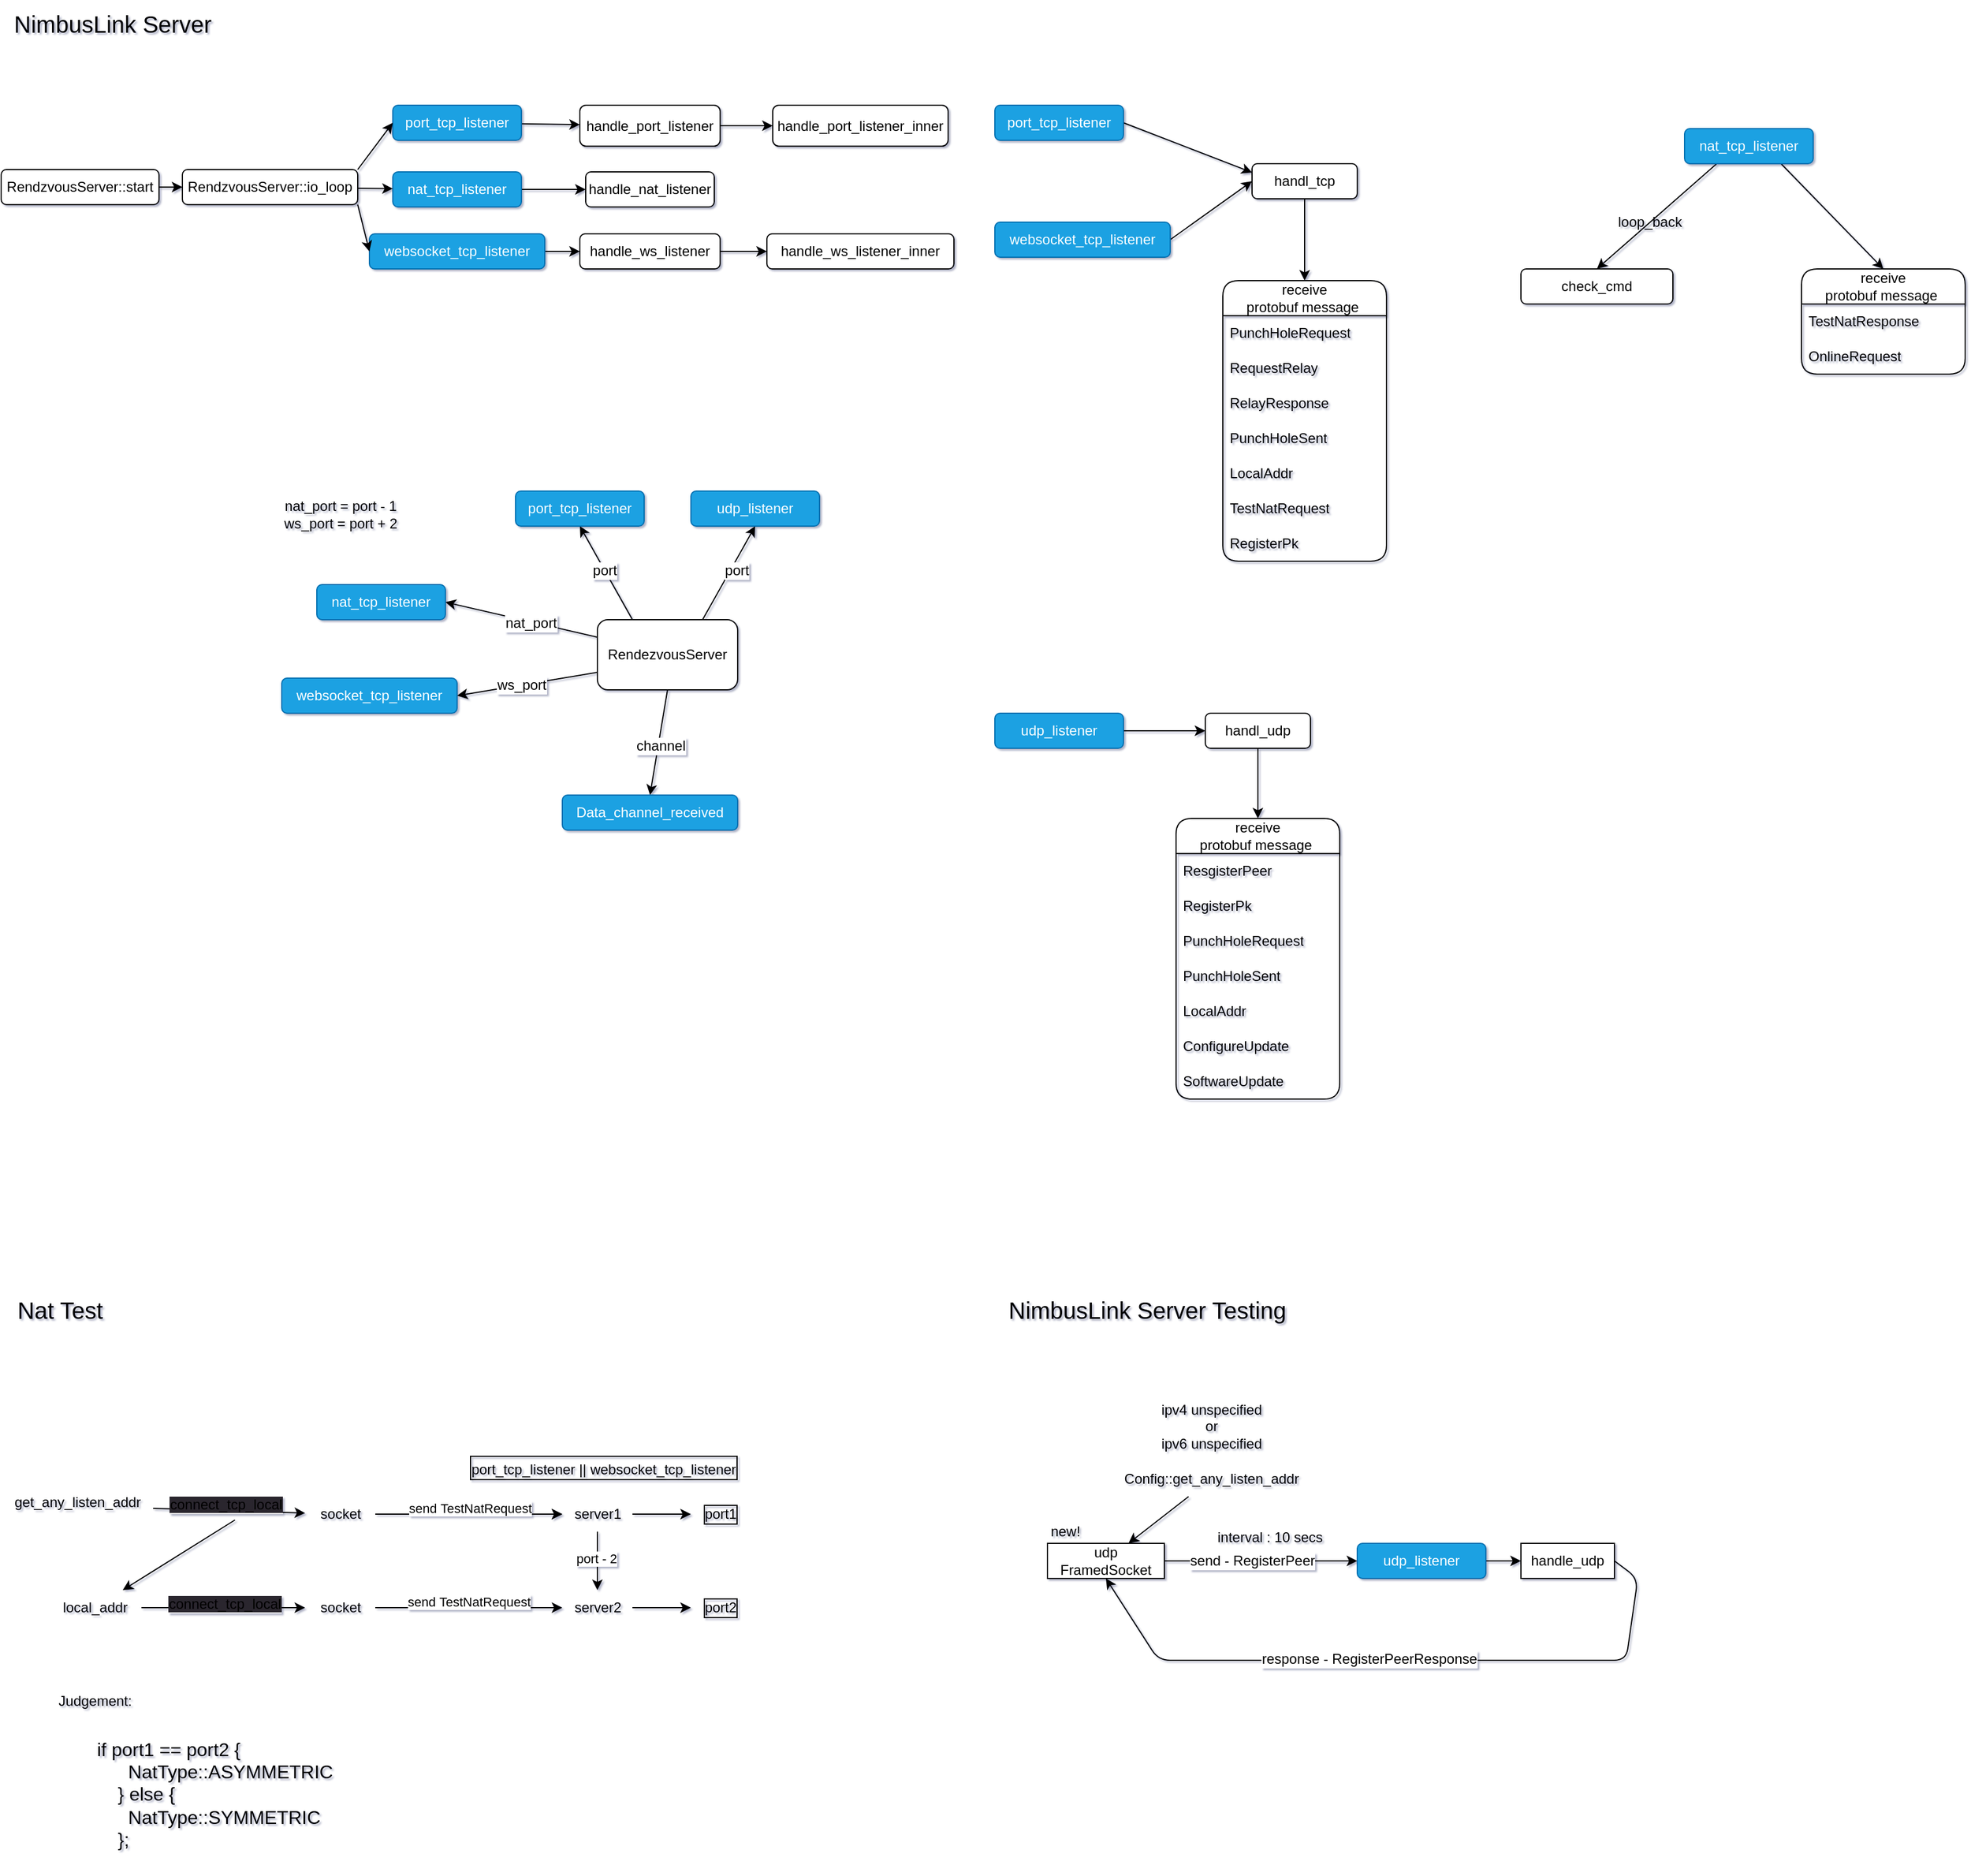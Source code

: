 <mxfile>
    <diagram id="CifqkpbgfaliPy87GQXu" name="Page-1">
        <mxGraphModel dx="943" dy="822" grid="1" gridSize="10" guides="1" tooltips="1" connect="1" arrows="1" fold="1" page="1" pageScale="1" pageWidth="850" pageHeight="1100" background="none" math="0" shadow="1">
            <root>
                <mxCell id="0"/>
                <mxCell id="1" parent="0"/>
                <mxCell id="72" style="edgeStyle=none;html=1;exitX=1;exitY=0.5;exitDx=0;exitDy=0;entryX=0;entryY=0.25;entryDx=0;entryDy=0;rounded=1;" parent="1" source="2" target="71" edge="1">
                    <mxGeometry relative="1" as="geometry"/>
                </mxCell>
                <mxCell id="2" value="port_tcp_listener" style="rounded=1;whiteSpace=wrap;html=1;fillColor=#1ba1e2;fontColor=#ffffff;strokeColor=#006EAF;" parent="1" vertex="1">
                    <mxGeometry x="850" y="90" width="110" height="30" as="geometry"/>
                </mxCell>
                <mxCell id="4" value="NimbusLink Server" style="text;html=1;align=center;verticalAlign=middle;resizable=0;points=[];autosize=1;strokeColor=none;fillColor=none;rounded=1;fontSize=20;" parent="1" vertex="1">
                    <mxGeometry width="190" height="40" as="geometry"/>
                </mxCell>
                <mxCell id="29" value="" style="edgeStyle=none;html=1;entryX=0.5;entryY=0;entryDx=0;entryDy=0;exitX=0.75;exitY=1;exitDx=0;exitDy=0;rounded=1;" parent="1" source="5" target="20" edge="1">
                    <mxGeometry relative="1" as="geometry">
                        <mxPoint x="1520" y="150" as="sourcePoint"/>
                    </mxGeometry>
                </mxCell>
                <mxCell id="103" style="edgeStyle=none;html=1;exitX=0.25;exitY=1;exitDx=0;exitDy=0;entryX=0.5;entryY=0;entryDx=0;entryDy=0;rounded=1;" parent="1" source="5" target="102" edge="1">
                    <mxGeometry relative="1" as="geometry"/>
                </mxCell>
                <mxCell id="5" value="nat_tcp_listener" style="rounded=1;whiteSpace=wrap;html=1;fillColor=#1ba1e2;fontColor=#ffffff;strokeColor=#006EAF;" parent="1" vertex="1">
                    <mxGeometry x="1440" y="110" width="110" height="30" as="geometry"/>
                </mxCell>
                <mxCell id="73" style="edgeStyle=none;html=1;exitX=1;exitY=0.5;exitDx=0;exitDy=0;entryX=0;entryY=0.5;entryDx=0;entryDy=0;rounded=1;" parent="1" source="6" target="71" edge="1">
                    <mxGeometry relative="1" as="geometry"/>
                </mxCell>
                <mxCell id="6" value="websocket_tcp_listener" style="rounded=1;whiteSpace=wrap;html=1;fillColor=#1ba1e2;fontColor=#ffffff;strokeColor=#006EAF;" parent="1" vertex="1">
                    <mxGeometry x="850" y="190" width="150" height="30" as="geometry"/>
                </mxCell>
                <mxCell id="20" value="receive&lt;br&gt;protobuf message&amp;nbsp;" style="swimlane;fontStyle=0;childLayout=stackLayout;horizontal=1;startSize=30;horizontalStack=0;resizeParent=1;resizeParentMax=0;resizeLast=0;collapsible=1;marginBottom=0;whiteSpace=wrap;html=1;rounded=1;" parent="1" vertex="1">
                    <mxGeometry x="1540" y="230" width="140" height="90" as="geometry"/>
                </mxCell>
                <mxCell id="21" value="TestNatResponse" style="text;strokeColor=none;fillColor=none;align=left;verticalAlign=middle;spacingLeft=4;spacingRight=4;overflow=hidden;points=[[0,0.5],[1,0.5]];portConstraint=eastwest;rotatable=0;whiteSpace=wrap;html=1;rounded=1;" parent="20" vertex="1">
                    <mxGeometry y="30" width="140" height="30" as="geometry"/>
                </mxCell>
                <mxCell id="22" value="OnlineRequest" style="text;strokeColor=none;fillColor=none;align=left;verticalAlign=middle;spacingLeft=4;spacingRight=4;overflow=hidden;points=[[0,0.5],[1,0.5]];portConstraint=eastwest;rotatable=0;whiteSpace=wrap;html=1;rounded=1;" parent="20" vertex="1">
                    <mxGeometry y="60" width="140" height="30" as="geometry"/>
                </mxCell>
                <mxCell id="34" value="" style="edgeStyle=none;html=1;rounded=1;" parent="1" source="32" target="33" edge="1">
                    <mxGeometry relative="1" as="geometry"/>
                </mxCell>
                <mxCell id="32" value="port_tcp_listener" style="rounded=1;whiteSpace=wrap;html=1;fillColor=#1ba1e2;fontColor=#ffffff;strokeColor=#006EAF;" parent="1" vertex="1">
                    <mxGeometry x="335" y="90" width="110" height="30" as="geometry"/>
                </mxCell>
                <mxCell id="52" value="" style="edgeStyle=none;html=1;fontSize=15;rounded=1;" parent="1" source="33" target="50" edge="1">
                    <mxGeometry relative="1" as="geometry"/>
                </mxCell>
                <mxCell id="33" value="handle_port_listener" style="whiteSpace=wrap;html=1;rounded=1;" parent="1" vertex="1">
                    <mxGeometry x="495" y="90" width="120" height="35" as="geometry"/>
                </mxCell>
                <mxCell id="42" style="edgeStyle=none;html=1;exitX=0;exitY=0.25;exitDx=0;exitDy=0;entryX=1;entryY=0.5;entryDx=0;entryDy=0;rounded=1;" parent="1" source="36" target="39" edge="1">
                    <mxGeometry relative="1" as="geometry"/>
                </mxCell>
                <mxCell id="148" value="nat_port" style="edgeLabel;html=1;align=center;verticalAlign=middle;resizable=0;points=[];fontSize=12;" parent="42" vertex="1" connectable="0">
                    <mxGeometry x="-0.12" y="1" relative="1" as="geometry">
                        <mxPoint as="offset"/>
                    </mxGeometry>
                </mxCell>
                <mxCell id="43" style="edgeStyle=none;html=1;exitX=0.25;exitY=0;exitDx=0;exitDy=0;entryX=0.5;entryY=1;entryDx=0;entryDy=0;rounded=1;" parent="1" source="36" target="37" edge="1">
                    <mxGeometry relative="1" as="geometry"/>
                </mxCell>
                <mxCell id="149" value="port" style="edgeLabel;html=1;align=center;verticalAlign=middle;resizable=0;points=[];fontSize=12;" parent="43" vertex="1" connectable="0">
                    <mxGeometry x="0.07" relative="1" as="geometry">
                        <mxPoint as="offset"/>
                    </mxGeometry>
                </mxCell>
                <mxCell id="44" style="edgeStyle=none;html=1;exitX=0;exitY=0.75;exitDx=0;exitDy=0;entryX=1;entryY=0.5;entryDx=0;entryDy=0;rounded=1;" parent="1" source="36" target="38" edge="1">
                    <mxGeometry relative="1" as="geometry"/>
                </mxCell>
                <mxCell id="150" value="ws_port" style="edgeLabel;html=1;align=center;verticalAlign=middle;resizable=0;points=[];fontSize=12;" parent="44" vertex="1" connectable="0">
                    <mxGeometry x="0.083" relative="1" as="geometry">
                        <mxPoint as="offset"/>
                    </mxGeometry>
                </mxCell>
                <mxCell id="45" style="edgeStyle=none;html=1;exitX=0.75;exitY=0;exitDx=0;exitDy=0;entryX=0.5;entryY=1;entryDx=0;entryDy=0;rounded=1;" parent="1" source="36" target="40" edge="1">
                    <mxGeometry relative="1" as="geometry"/>
                </mxCell>
                <mxCell id="151" value="port" style="edgeLabel;html=1;align=center;verticalAlign=middle;resizable=0;points=[];fontSize=12;" parent="45" vertex="1" connectable="0">
                    <mxGeometry x="0.115" y="-4" relative="1" as="geometry">
                        <mxPoint as="offset"/>
                    </mxGeometry>
                </mxCell>
                <mxCell id="46" style="edgeStyle=none;html=1;exitX=0.5;exitY=1;exitDx=0;exitDy=0;entryX=0.5;entryY=0;entryDx=0;entryDy=0;rounded=1;" parent="1" source="36" target="41" edge="1">
                    <mxGeometry relative="1" as="geometry"/>
                </mxCell>
                <mxCell id="152" value="channel" style="edgeLabel;html=1;align=center;verticalAlign=middle;resizable=0;points=[];fontSize=12;" parent="46" vertex="1" connectable="0">
                    <mxGeometry x="0.05" y="2" relative="1" as="geometry">
                        <mxPoint as="offset"/>
                    </mxGeometry>
                </mxCell>
                <mxCell id="36" value="RendezvousServer" style="whiteSpace=wrap;html=1;rounded=1;" parent="1" vertex="1">
                    <mxGeometry x="510" y="530" width="120" height="60" as="geometry"/>
                </mxCell>
                <mxCell id="37" value="port_tcp_listener" style="rounded=1;whiteSpace=wrap;html=1;fillColor=#1ba1e2;fontColor=#ffffff;strokeColor=#006EAF;" parent="1" vertex="1">
                    <mxGeometry x="440" y="420" width="110" height="30" as="geometry"/>
                </mxCell>
                <mxCell id="38" value="websocket_tcp_listener" style="rounded=1;whiteSpace=wrap;html=1;fillColor=#1ba1e2;fontColor=#ffffff;strokeColor=#006EAF;" parent="1" vertex="1">
                    <mxGeometry x="240" y="580" width="150" height="30" as="geometry"/>
                </mxCell>
                <mxCell id="39" value="nat_tcp_listener" style="rounded=1;whiteSpace=wrap;html=1;fillColor=#1ba1e2;fontColor=#ffffff;strokeColor=#006EAF;" parent="1" vertex="1">
                    <mxGeometry x="270" y="500" width="110" height="30" as="geometry"/>
                </mxCell>
                <mxCell id="40" value="udp_listener" style="rounded=1;whiteSpace=wrap;html=1;fillColor=#1ba1e2;fontColor=#ffffff;strokeColor=#006EAF;" parent="1" vertex="1">
                    <mxGeometry x="590" y="420" width="110" height="30" as="geometry"/>
                </mxCell>
                <mxCell id="41" value="Data_channel_received" style="whiteSpace=wrap;html=1;fillColor=#1ba1e2;fontColor=#ffffff;strokeColor=#006EAF;rounded=1;" parent="1" vertex="1">
                    <mxGeometry x="480" y="680" width="150" height="30" as="geometry"/>
                </mxCell>
                <mxCell id="50" value="handle_port_listener_inner" style="whiteSpace=wrap;html=1;rounded=1;" parent="1" vertex="1">
                    <mxGeometry x="660" y="90" width="150" height="35" as="geometry"/>
                </mxCell>
                <mxCell id="69" value="" style="edgeStyle=none;html=1;rounded=1;" parent="1" source="55" target="67" edge="1">
                    <mxGeometry relative="1" as="geometry"/>
                </mxCell>
                <mxCell id="55" value="websocket_tcp_listener" style="rounded=1;whiteSpace=wrap;html=1;fillColor=#1ba1e2;fontColor=#ffffff;strokeColor=#006EAF;" parent="1" vertex="1">
                    <mxGeometry x="315" y="200" width="150" height="30" as="geometry"/>
                </mxCell>
                <mxCell id="66" value="" style="edgeStyle=none;html=1;rounded=1;" parent="1" source="56" target="65" edge="1">
                    <mxGeometry relative="1" as="geometry"/>
                </mxCell>
                <mxCell id="56" value="nat_tcp_listener" style="rounded=1;whiteSpace=wrap;html=1;fillColor=#1ba1e2;fontColor=#ffffff;strokeColor=#006EAF;" parent="1" vertex="1">
                    <mxGeometry x="335" y="147" width="110" height="30" as="geometry"/>
                </mxCell>
                <mxCell id="60" value="" style="edgeStyle=none;html=1;rounded=1;" parent="1" source="57" target="56" edge="1">
                    <mxGeometry relative="1" as="geometry"/>
                </mxCell>
                <mxCell id="62" style="edgeStyle=none;html=1;exitX=1;exitY=0;exitDx=0;exitDy=0;entryX=0;entryY=0.5;entryDx=0;entryDy=0;rounded=1;" parent="1" source="57" target="32" edge="1">
                    <mxGeometry relative="1" as="geometry"/>
                </mxCell>
                <mxCell id="63" style="edgeStyle=none;html=1;exitX=1;exitY=1;exitDx=0;exitDy=0;entryX=0;entryY=0.5;entryDx=0;entryDy=0;rounded=1;" parent="1" source="57" target="55" edge="1">
                    <mxGeometry relative="1" as="geometry"/>
                </mxCell>
                <mxCell id="57" value="RendzvousServer::io_loop" style="rounded=1;whiteSpace=wrap;html=1;" parent="1" vertex="1">
                    <mxGeometry x="155" y="145" width="150" height="30" as="geometry"/>
                </mxCell>
                <mxCell id="59" value="" style="edgeStyle=none;html=1;rounded=1;" parent="1" source="58" target="57" edge="1">
                    <mxGeometry relative="1" as="geometry"/>
                </mxCell>
                <mxCell id="58" value="RendzvousServer::start" style="rounded=1;whiteSpace=wrap;html=1;" parent="1" vertex="1">
                    <mxGeometry y="145" width="135" height="30" as="geometry"/>
                </mxCell>
                <mxCell id="65" value="handle_nat_listener" style="rounded=1;whiteSpace=wrap;html=1;" parent="1" vertex="1">
                    <mxGeometry x="500" y="147" width="110" height="30" as="geometry"/>
                </mxCell>
                <mxCell id="70" value="" style="edgeStyle=none;html=1;rounded=1;" parent="1" source="67" target="68" edge="1">
                    <mxGeometry relative="1" as="geometry"/>
                </mxCell>
                <mxCell id="67" value="handle_ws_listener" style="rounded=1;whiteSpace=wrap;html=1;" parent="1" vertex="1">
                    <mxGeometry x="495" y="200" width="120" height="30" as="geometry"/>
                </mxCell>
                <mxCell id="68" value="handle_ws_listener_inner" style="rounded=1;whiteSpace=wrap;html=1;" parent="1" vertex="1">
                    <mxGeometry x="655" y="200" width="160" height="30" as="geometry"/>
                </mxCell>
                <mxCell id="78" value="" style="edgeStyle=none;html=1;entryX=0.5;entryY=0;entryDx=0;entryDy=0;rounded=1;" parent="1" source="71" target="74" edge="1">
                    <mxGeometry relative="1" as="geometry"/>
                </mxCell>
                <mxCell id="71" value="handl_tcp" style="whiteSpace=wrap;html=1;rounded=1;" parent="1" vertex="1">
                    <mxGeometry x="1070" y="140" width="90" height="30" as="geometry"/>
                </mxCell>
                <mxCell id="74" value="receive &lt;br&gt;protobuf message&amp;nbsp;" style="swimlane;fontStyle=0;childLayout=stackLayout;horizontal=1;startSize=30;horizontalStack=0;resizeParent=1;resizeParentMax=0;resizeLast=0;collapsible=1;marginBottom=0;whiteSpace=wrap;html=1;rounded=1;" parent="1" vertex="1">
                    <mxGeometry x="1045" y="240" width="140" height="240" as="geometry">
                        <mxRectangle x="335" y="120" width="140" height="30" as="alternateBounds"/>
                    </mxGeometry>
                </mxCell>
                <mxCell id="75" value="PunchHoleRequest" style="text;strokeColor=none;fillColor=none;align=left;verticalAlign=middle;spacingLeft=4;spacingRight=4;overflow=hidden;points=[[0,0.5],[1,0.5]];portConstraint=eastwest;rotatable=0;whiteSpace=wrap;html=1;rounded=1;" parent="74" vertex="1">
                    <mxGeometry y="30" width="140" height="30" as="geometry"/>
                </mxCell>
                <mxCell id="76" value="RequestRelay" style="text;strokeColor=none;fillColor=none;align=left;verticalAlign=middle;spacingLeft=4;spacingRight=4;overflow=hidden;points=[[0,0.5],[1,0.5]];portConstraint=eastwest;rotatable=0;whiteSpace=wrap;html=1;rounded=1;" parent="74" vertex="1">
                    <mxGeometry y="60" width="140" height="30" as="geometry"/>
                </mxCell>
                <mxCell id="77" value="RelayResponse" style="text;strokeColor=none;fillColor=none;align=left;verticalAlign=middle;spacingLeft=4;spacingRight=4;overflow=hidden;points=[[0,0.5],[1,0.5]];portConstraint=eastwest;rotatable=0;whiteSpace=wrap;html=1;rounded=1;" parent="74" vertex="1">
                    <mxGeometry y="90" width="140" height="30" as="geometry"/>
                </mxCell>
                <mxCell id="88" value="PunchHoleSent" style="text;strokeColor=none;fillColor=none;align=left;verticalAlign=middle;spacingLeft=4;spacingRight=4;overflow=hidden;points=[[0,0.5],[1,0.5]];portConstraint=eastwest;rotatable=0;whiteSpace=wrap;html=1;rounded=1;" parent="74" vertex="1">
                    <mxGeometry y="120" width="140" height="30" as="geometry"/>
                </mxCell>
                <mxCell id="89" value="LocalAddr" style="text;strokeColor=none;fillColor=none;align=left;verticalAlign=middle;spacingLeft=4;spacingRight=4;overflow=hidden;points=[[0,0.5],[1,0.5]];portConstraint=eastwest;rotatable=0;whiteSpace=wrap;html=1;rounded=1;" parent="74" vertex="1">
                    <mxGeometry y="150" width="140" height="30" as="geometry"/>
                </mxCell>
                <mxCell id="90" value="TestNatRequest" style="text;strokeColor=none;fillColor=none;align=left;verticalAlign=middle;spacingLeft=4;spacingRight=4;overflow=hidden;points=[[0,0.5],[1,0.5]];portConstraint=eastwest;rotatable=0;whiteSpace=wrap;html=1;rounded=1;" parent="74" vertex="1">
                    <mxGeometry y="180" width="140" height="30" as="geometry"/>
                </mxCell>
                <mxCell id="91" value="RegisterPk" style="text;strokeColor=none;fillColor=none;align=left;verticalAlign=middle;spacingLeft=4;spacingRight=4;overflow=hidden;points=[[0,0.5],[1,0.5]];portConstraint=eastwest;rotatable=0;whiteSpace=wrap;html=1;rounded=1;" parent="74" vertex="1">
                    <mxGeometry y="210" width="140" height="30" as="geometry"/>
                </mxCell>
                <mxCell id="94" value="" style="edgeStyle=none;html=1;rounded=1;" parent="1" source="92" target="93" edge="1">
                    <mxGeometry relative="1" as="geometry"/>
                </mxCell>
                <mxCell id="92" value="udp_listener" style="rounded=1;whiteSpace=wrap;html=1;fillColor=#1ba1e2;fontColor=#ffffff;strokeColor=#006EAF;" parent="1" vertex="1">
                    <mxGeometry x="850" y="610" width="110" height="30" as="geometry"/>
                </mxCell>
                <mxCell id="117" style="edgeStyle=none;html=1;exitX=0.5;exitY=1;exitDx=0;exitDy=0;entryX=0.5;entryY=0;entryDx=0;entryDy=0;rounded=1;" parent="1" source="93" target="104" edge="1">
                    <mxGeometry relative="1" as="geometry"/>
                </mxCell>
                <mxCell id="93" value="handl_udp" style="whiteSpace=wrap;html=1;rounded=1;" parent="1" vertex="1">
                    <mxGeometry x="1030" y="610" width="90" height="30" as="geometry"/>
                </mxCell>
                <mxCell id="97" value="loop_back" style="text;html=1;align=center;verticalAlign=middle;resizable=0;points=[];autosize=1;strokeColor=none;fillColor=none;rounded=1;" parent="1" vertex="1">
                    <mxGeometry x="1370" y="175" width="80" height="30" as="geometry"/>
                </mxCell>
                <mxCell id="102" value="check_cmd" style="whiteSpace=wrap;html=1;rounded=1;" parent="1" vertex="1">
                    <mxGeometry x="1300" y="230" width="130" height="30" as="geometry"/>
                </mxCell>
                <mxCell id="104" value="receive &lt;br&gt;protobuf message&amp;nbsp;" style="swimlane;fontStyle=0;childLayout=stackLayout;horizontal=1;startSize=30;horizontalStack=0;resizeParent=1;resizeParentMax=0;resizeLast=0;collapsible=1;marginBottom=0;whiteSpace=wrap;html=1;rounded=1;" parent="1" vertex="1">
                    <mxGeometry x="1005" y="700" width="140" height="240" as="geometry"/>
                </mxCell>
                <mxCell id="105" value="ResgisterPeer" style="text;strokeColor=none;fillColor=none;align=left;verticalAlign=middle;spacingLeft=4;spacingRight=4;overflow=hidden;points=[[0,0.5],[1,0.5]];portConstraint=eastwest;rotatable=0;whiteSpace=wrap;html=1;rounded=1;" parent="104" vertex="1">
                    <mxGeometry y="30" width="140" height="30" as="geometry"/>
                </mxCell>
                <mxCell id="106" value="RegisterPk" style="text;strokeColor=none;fillColor=none;align=left;verticalAlign=middle;spacingLeft=4;spacingRight=4;overflow=hidden;points=[[0,0.5],[1,0.5]];portConstraint=eastwest;rotatable=0;whiteSpace=wrap;html=1;rounded=1;" parent="104" vertex="1">
                    <mxGeometry y="60" width="140" height="30" as="geometry"/>
                </mxCell>
                <mxCell id="107" value="PunchHoleRequest" style="text;strokeColor=none;fillColor=none;align=left;verticalAlign=middle;spacingLeft=4;spacingRight=4;overflow=hidden;points=[[0,0.5],[1,0.5]];portConstraint=eastwest;rotatable=0;whiteSpace=wrap;html=1;rounded=1;" parent="104" vertex="1">
                    <mxGeometry y="90" width="140" height="30" as="geometry"/>
                </mxCell>
                <mxCell id="108" value="PunchHoleSent" style="text;strokeColor=none;fillColor=none;align=left;verticalAlign=middle;spacingLeft=4;spacingRight=4;overflow=hidden;points=[[0,0.5],[1,0.5]];portConstraint=eastwest;rotatable=0;whiteSpace=wrap;html=1;rounded=1;" parent="104" vertex="1">
                    <mxGeometry y="120" width="140" height="30" as="geometry"/>
                </mxCell>
                <mxCell id="109" value="LocalAddr" style="text;strokeColor=none;fillColor=none;align=left;verticalAlign=middle;spacingLeft=4;spacingRight=4;overflow=hidden;points=[[0,0.5],[1,0.5]];portConstraint=eastwest;rotatable=0;whiteSpace=wrap;html=1;rounded=1;" parent="104" vertex="1">
                    <mxGeometry y="150" width="140" height="30" as="geometry"/>
                </mxCell>
                <mxCell id="110" value="ConfigureUpdate" style="text;strokeColor=none;fillColor=none;align=left;verticalAlign=middle;spacingLeft=4;spacingRight=4;overflow=hidden;points=[[0,0.5],[1,0.5]];portConstraint=eastwest;rotatable=0;whiteSpace=wrap;html=1;rounded=1;" parent="104" vertex="1">
                    <mxGeometry y="180" width="140" height="30" as="geometry"/>
                </mxCell>
                <mxCell id="111" value="SoftwareUpdate" style="text;strokeColor=none;fillColor=none;align=left;verticalAlign=middle;spacingLeft=4;spacingRight=4;overflow=hidden;points=[[0,0.5],[1,0.5]];portConstraint=eastwest;rotatable=0;whiteSpace=wrap;html=1;rounded=1;" parent="104" vertex="1">
                    <mxGeometry y="210" width="140" height="30" as="geometry"/>
                </mxCell>
                <mxCell id="118" value="Nat Test" style="text;html=1;align=center;verticalAlign=middle;resizable=0;points=[];autosize=1;strokeColor=none;fillColor=none;fontSize=20;" parent="1" vertex="1">
                    <mxGeometry y="1100" width="100" height="40" as="geometry"/>
                </mxCell>
                <mxCell id="119" value="NimbusLink Server Testing" style="text;html=1;align=center;verticalAlign=middle;resizable=0;points=[];autosize=1;strokeColor=none;fillColor=none;fontSize=20;" parent="1" vertex="1">
                    <mxGeometry x="850" y="1100" width="260" height="40" as="geometry"/>
                </mxCell>
                <mxCell id="137" style="edgeStyle=none;html=1;entryX=0.5;entryY=1;entryDx=0;entryDy=0;fontSize=12;exitX=1;exitY=0.5;exitDx=0;exitDy=0;" parent="1" source="142" target="121" edge="1">
                    <mxGeometry relative="1" as="geometry">
                        <mxPoint x="1360" y="1350" as="sourcePoint"/>
                        <Array as="points">
                            <mxPoint x="1400" y="1350"/>
                            <mxPoint x="1390" y="1420"/>
                            <mxPoint x="1260" y="1420"/>
                            <mxPoint x="990" y="1420"/>
                        </Array>
                    </mxGeometry>
                </mxCell>
                <mxCell id="141" value="response - RegisterPeerResponse" style="edgeLabel;html=1;align=center;verticalAlign=middle;resizable=0;points=[];fontSize=12;" parent="137" vertex="1" connectable="0">
                    <mxGeometry x="0.398" y="-1" relative="1" as="geometry">
                        <mxPoint x="89" as="offset"/>
                    </mxGeometry>
                </mxCell>
                <mxCell id="143" value="" style="edgeStyle=none;html=1;fontSize=12;exitX=1;exitY=0.5;exitDx=0;exitDy=0;" parent="1" source="154" target="142" edge="1">
                    <mxGeometry relative="1" as="geometry">
                        <mxPoint x="1270" y="1335" as="sourcePoint"/>
                    </mxGeometry>
                </mxCell>
                <mxCell id="132" value="" style="edgeStyle=none;html=1;fontSize=12;entryX=0;entryY=0.5;entryDx=0;entryDy=0;" parent="1" source="121" edge="1">
                    <mxGeometry relative="1" as="geometry">
                        <mxPoint x="1160" y="1335" as="targetPoint"/>
                    </mxGeometry>
                </mxCell>
                <mxCell id="136" value="send - RegisterPeer" style="edgeLabel;html=1;align=center;verticalAlign=middle;resizable=0;points=[];fontSize=12;" parent="132" vertex="1" connectable="0">
                    <mxGeometry x="-0.358" y="-2" relative="1" as="geometry">
                        <mxPoint x="22" y="-2" as="offset"/>
                    </mxGeometry>
                </mxCell>
                <mxCell id="121" value="udp FramedSocket" style="whiteSpace=wrap;html=1;fontSize=12;" parent="1" vertex="1">
                    <mxGeometry x="895" y="1320" width="100" height="30" as="geometry"/>
                </mxCell>
                <mxCell id="127" value="" style="edgeStyle=none;html=1;fontSize=12;" parent="1" source="122" target="121" edge="1">
                    <mxGeometry relative="1" as="geometry"/>
                </mxCell>
                <mxCell id="122" value="Config::get_any_listen_addr" style="text;html=1;align=center;verticalAlign=middle;resizable=0;points=[];autosize=1;strokeColor=none;fillColor=none;fontSize=12;" parent="1" vertex="1">
                    <mxGeometry x="950" y="1250" width="170" height="30" as="geometry"/>
                </mxCell>
                <mxCell id="140" value="interval : 10 secs" style="text;html=1;align=center;verticalAlign=middle;resizable=0;points=[];autosize=1;strokeColor=none;fillColor=none;fontSize=12;" parent="1" vertex="1">
                    <mxGeometry x="1030" y="1300" width="110" height="30" as="geometry"/>
                </mxCell>
                <mxCell id="142" value="handle_udp" style="whiteSpace=wrap;html=1;fontSize=12;" parent="1" vertex="1">
                    <mxGeometry x="1300" y="1320" width="80" height="30" as="geometry"/>
                </mxCell>
                <mxCell id="153" value="nat_port = port - 1&lt;br&gt;ws_port = port + 2" style="text;html=1;align=center;verticalAlign=middle;resizable=0;points=[];autosize=1;strokeColor=none;fillColor=none;fontSize=12;" parent="1" vertex="1">
                    <mxGeometry x="230" y="420" width="120" height="40" as="geometry"/>
                </mxCell>
                <mxCell id="154" value="udp_listener" style="rounded=1;whiteSpace=wrap;html=1;fillColor=#1ba1e2;fontColor=#ffffff;strokeColor=#006EAF;fontSize=12;" parent="1" vertex="1">
                    <mxGeometry x="1160" y="1320.0" width="110" height="30" as="geometry"/>
                </mxCell>
                <mxCell id="155" value="new!" style="text;html=1;align=center;verticalAlign=middle;resizable=0;points=[];autosize=1;strokeColor=none;fillColor=none;fontSize=12;" parent="1" vertex="1">
                    <mxGeometry x="885" y="1295" width="50" height="30" as="geometry"/>
                </mxCell>
                <mxCell id="156" value="ipv4 unspecified&lt;br&gt;or&lt;br&gt;ipv6 unspecified" style="text;html=1;align=center;verticalAlign=middle;resizable=0;points=[];autosize=1;strokeColor=none;fillColor=none;fontSize=12;" parent="1" vertex="1">
                    <mxGeometry x="980" y="1190" width="110" height="60" as="geometry"/>
                </mxCell>
                <mxCell id="160" value="" style="edgeStyle=none;html=1;" edge="1" parent="1" source="157" target="158">
                    <mxGeometry relative="1" as="geometry"/>
                </mxCell>
                <mxCell id="161" value="port - 2" style="edgeLabel;html=1;align=center;verticalAlign=middle;resizable=0;points=[];" vertex="1" connectable="0" parent="160">
                    <mxGeometry x="-0.1" y="-1" relative="1" as="geometry">
                        <mxPoint as="offset"/>
                    </mxGeometry>
                </mxCell>
                <mxCell id="165" value="" style="edgeStyle=none;html=1;" edge="1" parent="1" target="164">
                    <mxGeometry relative="1" as="geometry">
                        <mxPoint x="130" y="1290" as="sourcePoint"/>
                    </mxGeometry>
                </mxCell>
                <mxCell id="167" value="&lt;span style=&quot;font-size: 12px; background-color: rgb(42, 37, 47);&quot;&gt;connect_tcp_local&lt;/span&gt;" style="edgeLabel;html=1;align=center;verticalAlign=middle;resizable=0;points=[];" vertex="1" connectable="0" parent="165">
                    <mxGeometry x="-0.2" y="2" relative="1" as="geometry">
                        <mxPoint x="10" y="-3" as="offset"/>
                    </mxGeometry>
                </mxCell>
                <mxCell id="181" value="" style="edgeStyle=none;html=1;" edge="1" parent="1" source="157" target="179">
                    <mxGeometry relative="1" as="geometry"/>
                </mxCell>
                <mxCell id="157" value="server1" style="text;html=1;align=center;verticalAlign=middle;resizable=0;points=[];autosize=1;strokeColor=none;fillColor=none;" vertex="1" parent="1">
                    <mxGeometry x="480" y="1280" width="60" height="30" as="geometry"/>
                </mxCell>
                <mxCell id="168" value="" style="edgeStyle=none;html=1;entryX=0;entryY=0.5;entryDx=0;entryDy=0;entryPerimeter=0;" edge="1" parent="1" target="172">
                    <mxGeometry relative="1" as="geometry">
                        <mxPoint x="120" y="1375" as="sourcePoint"/>
                        <mxPoint x="280" y="1365" as="targetPoint"/>
                    </mxGeometry>
                </mxCell>
                <mxCell id="169" value="&lt;span style=&quot;font-size: 12px; background-color: rgb(42, 37, 47);&quot;&gt;connect_tcp_local&lt;/span&gt;" style="edgeLabel;html=1;align=center;verticalAlign=middle;resizable=0;points=[];" vertex="1" connectable="0" parent="168">
                    <mxGeometry x="0.009" y="2" relative="1" as="geometry">
                        <mxPoint y="-1" as="offset"/>
                    </mxGeometry>
                </mxCell>
                <mxCell id="182" value="" style="edgeStyle=none;html=1;" edge="1" parent="1" source="158" target="180">
                    <mxGeometry relative="1" as="geometry"/>
                </mxCell>
                <mxCell id="158" value="server2" style="text;html=1;align=center;verticalAlign=middle;resizable=0;points=[];autosize=1;strokeColor=none;fillColor=none;" vertex="1" parent="1">
                    <mxGeometry x="480" y="1360" width="60" height="30" as="geometry"/>
                </mxCell>
                <mxCell id="162" value="local_addr" style="text;html=1;align=center;verticalAlign=middle;resizable=0;points=[];autosize=1;strokeColor=none;fillColor=none;" vertex="1" parent="1">
                    <mxGeometry x="40" y="1360" width="80" height="30" as="geometry"/>
                </mxCell>
                <mxCell id="174" value="" style="edgeStyle=none;html=1;" edge="1" parent="1" source="164" target="157">
                    <mxGeometry relative="1" as="geometry"/>
                </mxCell>
                <mxCell id="176" value="" style="edgeStyle=none;html=1;" edge="1" parent="1" source="164" target="157">
                    <mxGeometry relative="1" as="geometry"/>
                </mxCell>
                <mxCell id="177" value="send&amp;nbsp;TestNatRequest" style="edgeLabel;html=1;align=center;verticalAlign=middle;resizable=0;points=[];" vertex="1" connectable="0" parent="176">
                    <mxGeometry x="-0.059" y="-1" relative="1" as="geometry">
                        <mxPoint x="5" y="-6" as="offset"/>
                    </mxGeometry>
                </mxCell>
                <mxCell id="164" value="socket" style="text;html=1;align=center;verticalAlign=middle;resizable=0;points=[];autosize=1;strokeColor=none;fillColor=none;" vertex="1" parent="1">
                    <mxGeometry x="260" y="1280" width="60" height="30" as="geometry"/>
                </mxCell>
                <mxCell id="170" value="get_any_listen_addr" style="text;html=1;align=center;verticalAlign=middle;resizable=0;points=[];autosize=1;strokeColor=none;fillColor=none;" vertex="1" parent="1">
                    <mxGeometry y="1270" width="130" height="30" as="geometry"/>
                </mxCell>
                <mxCell id="175" value="" style="edgeStyle=none;html=1;" edge="1" parent="1" source="172" target="158">
                    <mxGeometry relative="1" as="geometry"/>
                </mxCell>
                <mxCell id="178" value="send&amp;nbsp;TestNatRequest" style="edgeLabel;html=1;align=center;verticalAlign=middle;resizable=0;points=[];" vertex="1" connectable="0" parent="175">
                    <mxGeometry x="-0.113" y="-2" relative="1" as="geometry">
                        <mxPoint x="9" y="-7" as="offset"/>
                    </mxGeometry>
                </mxCell>
                <mxCell id="172" value="socket" style="text;html=1;align=center;verticalAlign=middle;resizable=0;points=[];autosize=1;strokeColor=none;fillColor=none;" vertex="1" parent="1">
                    <mxGeometry x="260" y="1360" width="60" height="30" as="geometry"/>
                </mxCell>
                <mxCell id="179" value="port1" style="text;html=1;align=center;verticalAlign=middle;resizable=0;points=[];autosize=1;strokeColor=none;fillColor=none;labelBorderColor=default;" vertex="1" parent="1">
                    <mxGeometry x="590" y="1280" width="50" height="30" as="geometry"/>
                </mxCell>
                <mxCell id="180" value="port2" style="text;html=1;align=center;verticalAlign=middle;resizable=0;points=[];autosize=1;strokeColor=none;fillColor=none;labelBorderColor=default;" vertex="1" parent="1">
                    <mxGeometry x="590" y="1360" width="50" height="30" as="geometry"/>
                </mxCell>
                <mxCell id="183" value="Judgement:" style="text;html=1;align=center;verticalAlign=middle;resizable=0;points=[];autosize=1;strokeColor=none;fillColor=none;" vertex="1" parent="1">
                    <mxGeometry x="35" y="1440" width="90" height="30" as="geometry"/>
                </mxCell>
                <mxCell id="184" value="if port1 == port2 {&lt;br&gt;&amp;nbsp; &amp;nbsp; &amp;nbsp; NatType::ASYMMETRIC&lt;br&gt;&amp;nbsp; &amp;nbsp; } else {&lt;br&gt;&amp;nbsp; &amp;nbsp; &amp;nbsp; NatType::SYMMETRIC&lt;br&gt;&amp;nbsp; &amp;nbsp; };" style="text;whiteSpace=wrap;html=1;align=left;fontSize=16;" vertex="1" parent="1">
                    <mxGeometry x="80" y="1480" width="230" height="120" as="geometry"/>
                </mxCell>
                <mxCell id="185" value="&lt;font style=&quot;font-size: 12px;&quot;&gt;port_tcp_listener || websocket_tcp_listener&lt;/font&gt;" style="text;html=1;align=center;verticalAlign=middle;resizable=0;points=[];autosize=1;strokeColor=none;fillColor=none;fontSize=16;fontStyle=0;labelBorderColor=default;labelBackgroundColor=none;" vertex="1" parent="1">
                    <mxGeometry x="390" y="1240" width="250" height="30" as="geometry"/>
                </mxCell>
                <mxCell id="186" value="" style="endArrow=classic;html=1;fontSize=12;" edge="1" parent="1" target="162">
                    <mxGeometry width="50" height="50" relative="1" as="geometry">
                        <mxPoint x="200" y="1300" as="sourcePoint"/>
                        <mxPoint x="270" y="1300" as="targetPoint"/>
                    </mxGeometry>
                </mxCell>
            </root>
        </mxGraphModel>
    </diagram>
</mxfile>